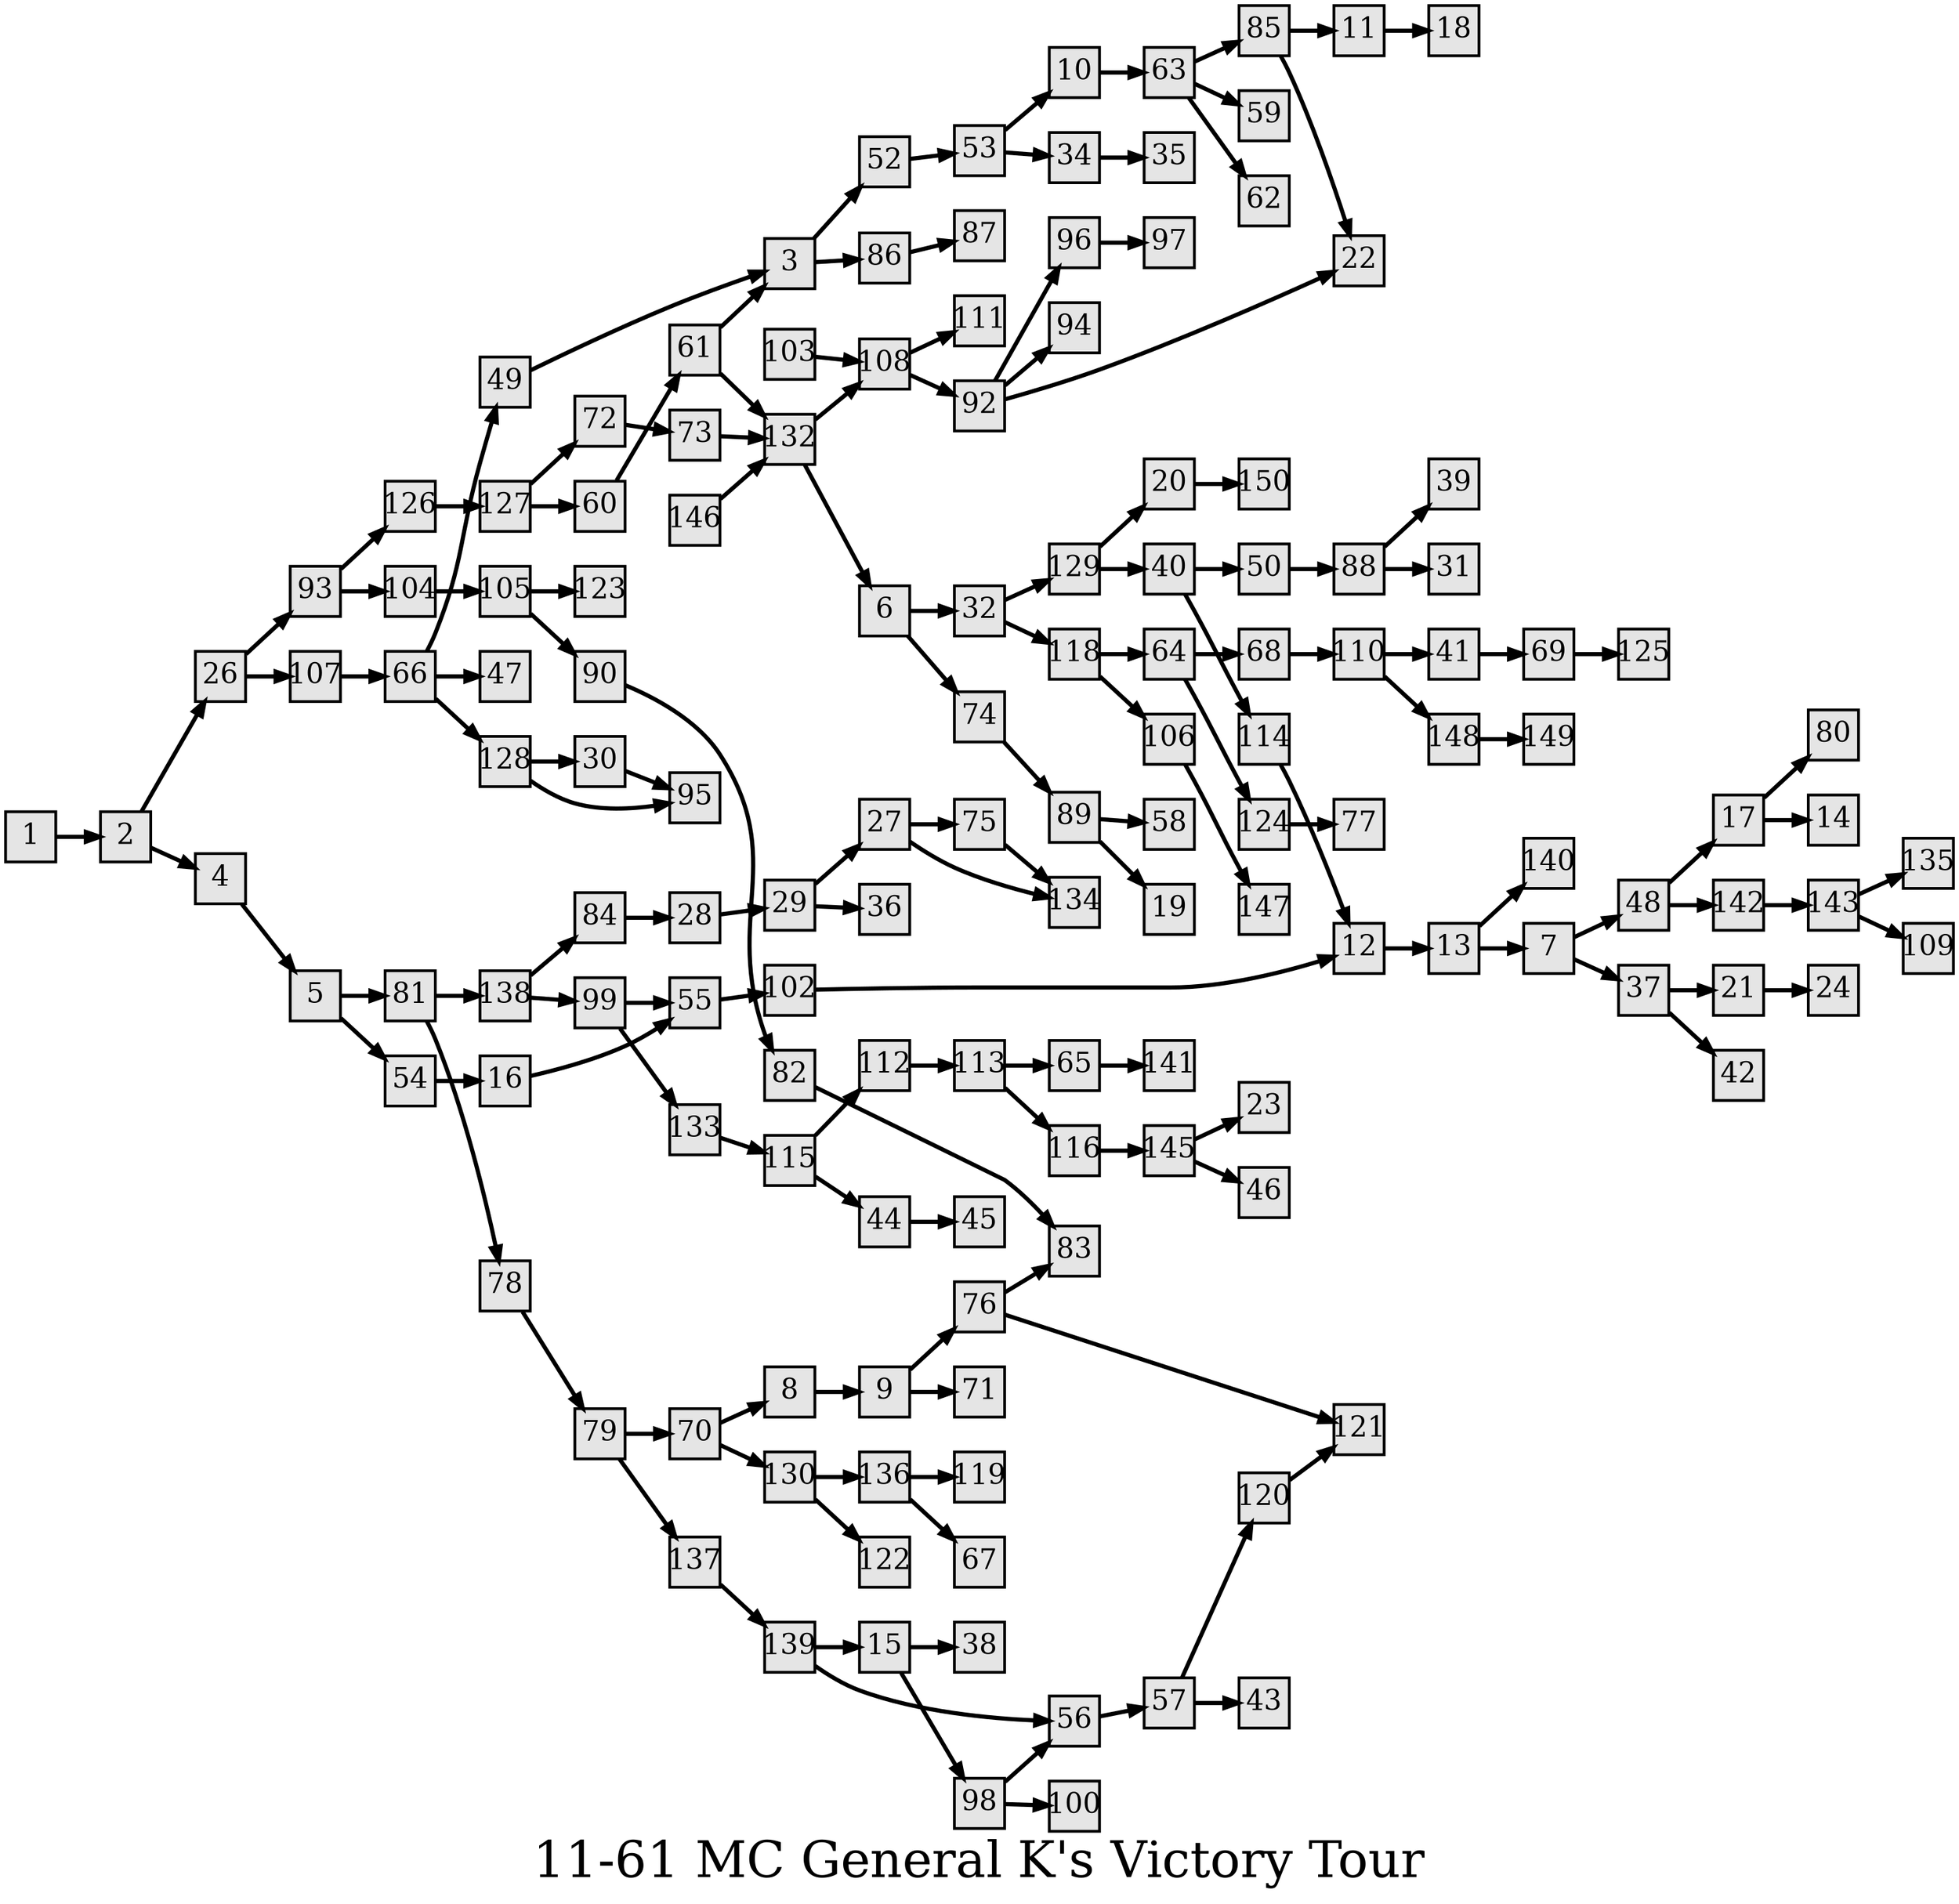 digraph g{
  graph [ label="11-61 MC General K's Victory Tour" rankdir=LR, ordering=out, fontsize=36, nodesep="0.35", ranksep="0.45"];
  node  [shape=rect, penwidth=2, fontsize=20, style=filled, fillcolor=grey90, margin="0,0", labelfloat=true, regular=true, fixedsize=true];
  edge  [labelfloat=true, penwidth=3, fontsize=12];
  // ---;
  // group  : Katz;
  // id     :;
  // gbid   :;
  // series :;
  // title  :;
  // author :;
  // credit:;
  // - name : Kylie McGregor;
  // role : encoder;
  // date : 2017-09-13;
  // - name : Jeremy Douglass;
  // role : editor;
  // date : 2017-10-19;
  // render:;
  // - name   : small;
  // styles : gvStyles-small.txt;
  // engine : dot;
  // comment: >;
  
  // ---;
  
  // From | To | Label;
  
  1 -> 2;
  2 -> 26;
  2 -> 4;
  3 -> 52;
  3 -> 86;
  4 -> 5;
  5 -> 81;
  5 -> 54;
  6 -> 32;
  6 -> 74;
  7 -> 48;
  7 -> 37;
  8 -> 9;
  9 -> 76;
  9 -> 71;
  10 -> 63;
  11 -> 18;
  12 -> 13;
  13 -> 140;
  13 -> 7;
  15 -> 38;
  15 -> 98;
  16 -> 55;
  17 -> 80;
  17 -> 14;
  20 -> 150;
  21 -> 24;
  26 -> 93;
  26 -> 107;
  27 -> 75;
  27 -> 134;
  28 -> 29;
  29 -> 27;
  29 -> 36;
  30 -> 95;
  32 -> 129;
  32 -> 118;
  34 -> 35;
  37 -> 21;
  37 -> 42;
  40 -> 50;
  40 -> 114;
  41 -> 69;
  44 -> 45;
  48 -> 17;
  48 -> 142;
  49 -> 3;
  50 -> 88;
  52 -> 53;
  53 -> 10;
  53 -> 34;
  54 -> 16;
  55 -> 102;
  56 -> 57;
  57 -> 120;
  57 -> 43;
  60 -> 61;
  61 -> 3;
  61 -> 132;
  63 -> 85;
  63 -> 59;
  63 -> 62;
  64 -> 68;
  64 -> 124;
  65 -> 141;
  66 -> 49;
  66 -> 128;
  66 -> 47;
  68 -> 110;
  69 -> 125;
  70 -> 8;
  70 -> 130;
  72 -> 73;
  73 -> 132;
  74 -> 89;
  75 -> 134;
  76 -> 83;
  76 -> 121;
  78 -> 79;
  79 -> 70;
  79 -> 137;
  81 -> 138;
  81 -> 78;
  82 -> 83;
  84 -> 28;
  85 -> 11;
  85 -> 22;
  86 -> 87;
  88 -> 39;
  88 -> 31;
  89 -> 58;
  89 -> 19;
  90 -> 82;
  92 -> 96;
  92 -> 94;
  92 -> 22;
  93 -> 126;
  93 -> 104;
  96 -> 97;
  98 -> 56;
  98 -> 100;
  99 -> 55;
  99 -> 133;
  102 -> 12;
  103 -> 108;
  104 -> 105;
  105 -> 123;
  105 -> 90;
  106 -> 147;
  107 -> 66;
  108 -> 111;
  108 -> 92;
  110 -> 41;
  110 -> 148;
  112 -> 113;
  113 -> 65;
  113 -> 116;
  114 -> 12;
  115 -> 112;
  115 -> 44;
  116 -> 145;
  118 -> 64;
  118 -> 106;
  120 -> 121;
  124 -> 77;
  126 -> 127;
  127 -> 72;
  127 -> 60;
  128 -> 30;
  128 -> 95;
  129 -> 20;
  129 -> 40;
  130 -> 136;
  130 -> 122;
  132 -> 108;
  132 -> 6;
  133 -> 115;
  136 -> 119;
  136 -> 67;
  137 -> 139;
  138 -> 84;
  138 -> 99;
  139 -> 15;
  139 -> 56;
  142 -> 143;
  143 -> 135;
  143 -> 109;
  145 -> 23;
  145 -> 46;
  146 -> 132;
  148 -> 149;
}

